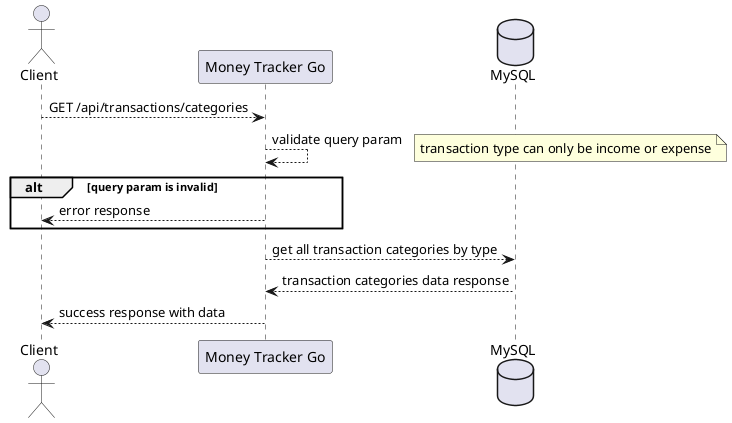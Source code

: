 @startuml Get Transaction Categories

actor "Client" as client
participant "Money Tracker Go" as server
database "MySQL" as db

client --> server : GET /api/transactions/categories
server --> server : validate query param
note right
  transaction type can only be income or expense
end note
alt query param is invalid
  server --> client : error response
end
server --> db : get all transaction categories by type
db --> server : transaction categories data response
server --> client : success response with data

@enduml